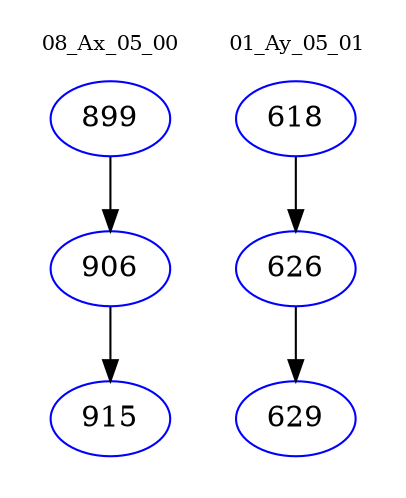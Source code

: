 digraph{
subgraph cluster_0 {
color = white
label = "08_Ax_05_00";
fontsize=10;
T0_899 [label="899", color="blue"]
T0_899 -> T0_906 [color="black"]
T0_906 [label="906", color="blue"]
T0_906 -> T0_915 [color="black"]
T0_915 [label="915", color="blue"]
}
subgraph cluster_1 {
color = white
label = "01_Ay_05_01";
fontsize=10;
T1_618 [label="618", color="blue"]
T1_618 -> T1_626 [color="black"]
T1_626 [label="626", color="blue"]
T1_626 -> T1_629 [color="black"]
T1_629 [label="629", color="blue"]
}
}
